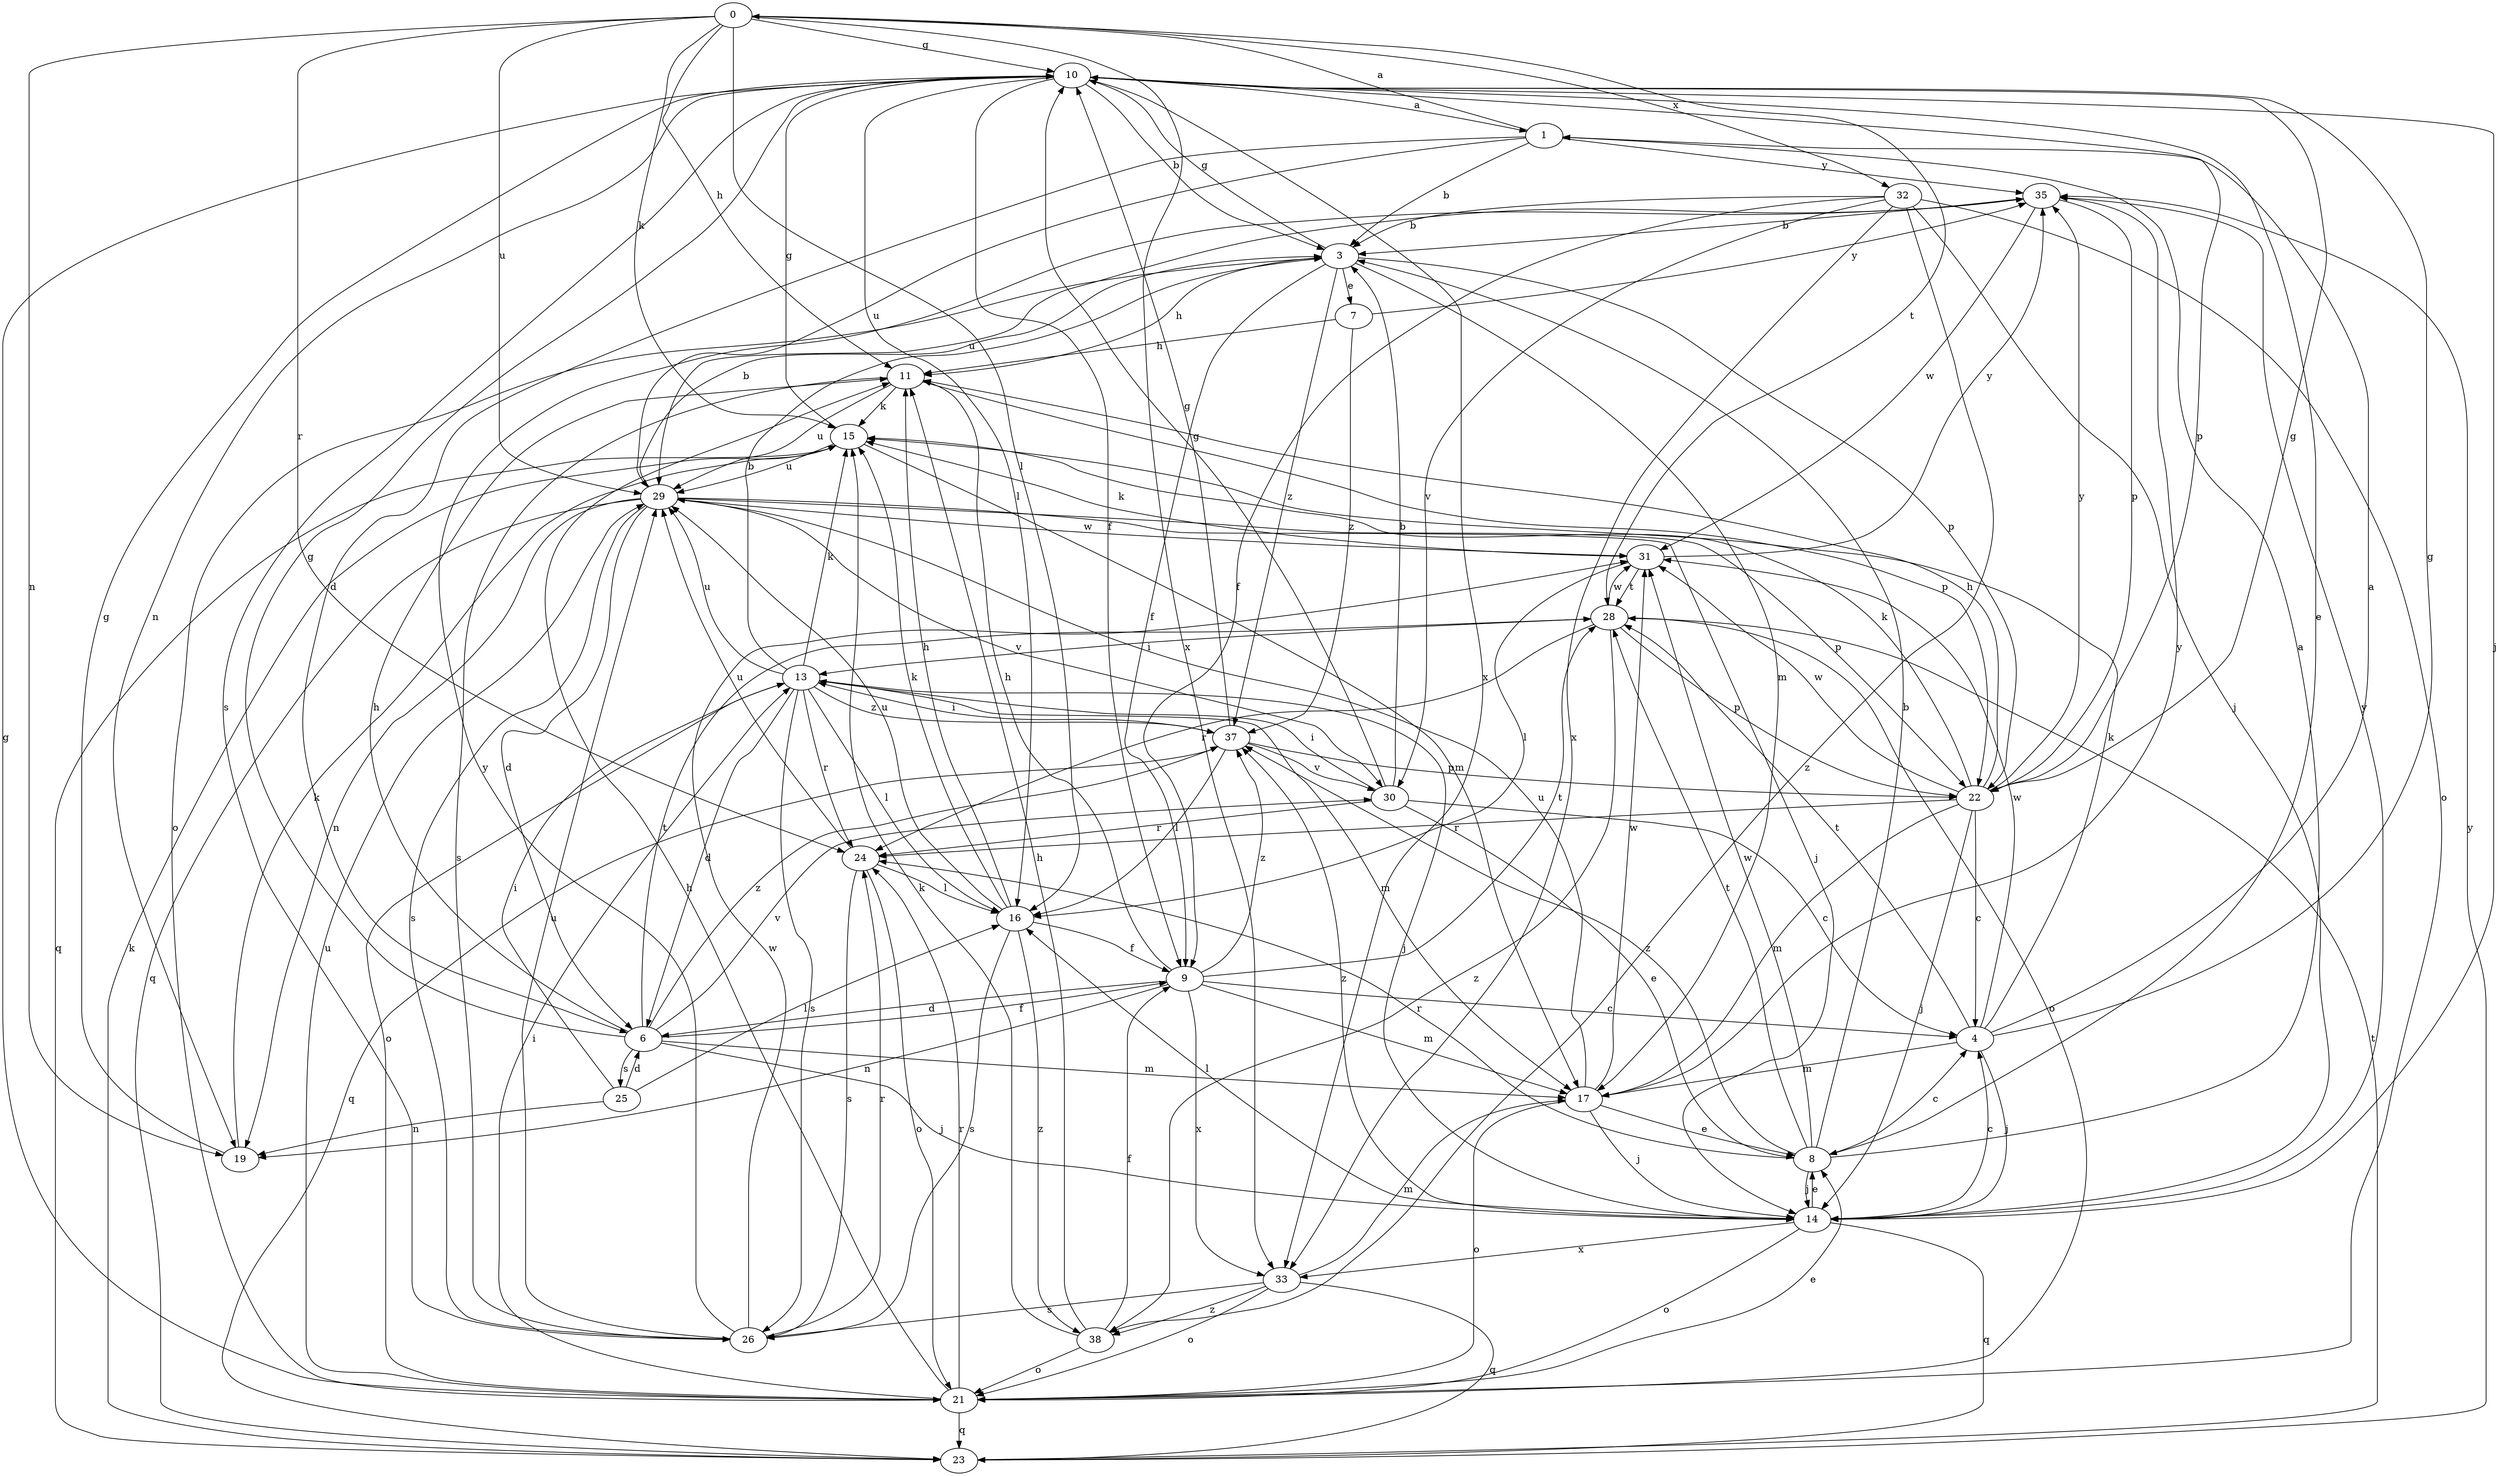 strict digraph  {
0;
1;
3;
4;
6;
7;
8;
9;
10;
11;
13;
14;
15;
16;
17;
19;
21;
22;
23;
24;
25;
26;
28;
29;
30;
31;
32;
33;
35;
37;
38;
0 -> 10  [label=g];
0 -> 11  [label=h];
0 -> 15  [label=k];
0 -> 16  [label=l];
0 -> 19  [label=n];
0 -> 24  [label=r];
0 -> 28  [label=t];
0 -> 29  [label=u];
0 -> 32  [label=x];
0 -> 33  [label=x];
1 -> 0  [label=a];
1 -> 3  [label=b];
1 -> 6  [label=d];
1 -> 29  [label=u];
1 -> 35  [label=y];
3 -> 7  [label=e];
3 -> 9  [label=f];
3 -> 10  [label=g];
3 -> 11  [label=h];
3 -> 17  [label=m];
3 -> 21  [label=o];
3 -> 22  [label=p];
3 -> 37  [label=z];
4 -> 1  [label=a];
4 -> 10  [label=g];
4 -> 14  [label=j];
4 -> 15  [label=k];
4 -> 17  [label=m];
4 -> 28  [label=t];
4 -> 31  [label=w];
6 -> 9  [label=f];
6 -> 10  [label=g];
6 -> 11  [label=h];
6 -> 14  [label=j];
6 -> 17  [label=m];
6 -> 25  [label=s];
6 -> 28  [label=t];
6 -> 30  [label=v];
6 -> 37  [label=z];
7 -> 11  [label=h];
7 -> 35  [label=y];
7 -> 37  [label=z];
8 -> 1  [label=a];
8 -> 3  [label=b];
8 -> 4  [label=c];
8 -> 14  [label=j];
8 -> 24  [label=r];
8 -> 28  [label=t];
8 -> 31  [label=w];
8 -> 37  [label=z];
9 -> 4  [label=c];
9 -> 6  [label=d];
9 -> 11  [label=h];
9 -> 17  [label=m];
9 -> 19  [label=n];
9 -> 28  [label=t];
9 -> 33  [label=x];
9 -> 37  [label=z];
10 -> 1  [label=a];
10 -> 3  [label=b];
10 -> 8  [label=e];
10 -> 9  [label=f];
10 -> 14  [label=j];
10 -> 16  [label=l];
10 -> 19  [label=n];
10 -> 22  [label=p];
10 -> 26  [label=s];
10 -> 33  [label=x];
11 -> 15  [label=k];
11 -> 22  [label=p];
11 -> 26  [label=s];
11 -> 29  [label=u];
13 -> 3  [label=b];
13 -> 6  [label=d];
13 -> 14  [label=j];
13 -> 15  [label=k];
13 -> 16  [label=l];
13 -> 17  [label=m];
13 -> 21  [label=o];
13 -> 24  [label=r];
13 -> 26  [label=s];
13 -> 29  [label=u];
13 -> 37  [label=z];
14 -> 4  [label=c];
14 -> 8  [label=e];
14 -> 16  [label=l];
14 -> 21  [label=o];
14 -> 23  [label=q];
14 -> 33  [label=x];
14 -> 35  [label=y];
14 -> 37  [label=z];
15 -> 10  [label=g];
15 -> 17  [label=m];
15 -> 23  [label=q];
15 -> 29  [label=u];
16 -> 9  [label=f];
16 -> 11  [label=h];
16 -> 15  [label=k];
16 -> 26  [label=s];
16 -> 29  [label=u];
16 -> 38  [label=z];
17 -> 8  [label=e];
17 -> 14  [label=j];
17 -> 21  [label=o];
17 -> 29  [label=u];
17 -> 31  [label=w];
17 -> 35  [label=y];
19 -> 10  [label=g];
19 -> 15  [label=k];
21 -> 8  [label=e];
21 -> 10  [label=g];
21 -> 11  [label=h];
21 -> 13  [label=i];
21 -> 23  [label=q];
21 -> 24  [label=r];
21 -> 29  [label=u];
22 -> 4  [label=c];
22 -> 10  [label=g];
22 -> 11  [label=h];
22 -> 14  [label=j];
22 -> 15  [label=k];
22 -> 17  [label=m];
22 -> 24  [label=r];
22 -> 31  [label=w];
22 -> 35  [label=y];
23 -> 15  [label=k];
23 -> 28  [label=t];
23 -> 35  [label=y];
24 -> 16  [label=l];
24 -> 21  [label=o];
24 -> 26  [label=s];
24 -> 29  [label=u];
25 -> 6  [label=d];
25 -> 13  [label=i];
25 -> 16  [label=l];
25 -> 19  [label=n];
26 -> 24  [label=r];
26 -> 29  [label=u];
26 -> 31  [label=w];
26 -> 35  [label=y];
28 -> 13  [label=i];
28 -> 21  [label=o];
28 -> 22  [label=p];
28 -> 24  [label=r];
28 -> 31  [label=w];
28 -> 38  [label=z];
29 -> 3  [label=b];
29 -> 6  [label=d];
29 -> 14  [label=j];
29 -> 19  [label=n];
29 -> 22  [label=p];
29 -> 23  [label=q];
29 -> 26  [label=s];
29 -> 30  [label=v];
29 -> 31  [label=w];
30 -> 3  [label=b];
30 -> 4  [label=c];
30 -> 8  [label=e];
30 -> 10  [label=g];
30 -> 13  [label=i];
30 -> 24  [label=r];
31 -> 15  [label=k];
31 -> 16  [label=l];
31 -> 28  [label=t];
31 -> 35  [label=y];
32 -> 3  [label=b];
32 -> 9  [label=f];
32 -> 14  [label=j];
32 -> 21  [label=o];
32 -> 30  [label=v];
32 -> 33  [label=x];
32 -> 38  [label=z];
33 -> 17  [label=m];
33 -> 21  [label=o];
33 -> 23  [label=q];
33 -> 26  [label=s];
33 -> 38  [label=z];
35 -> 3  [label=b];
35 -> 22  [label=p];
35 -> 29  [label=u];
35 -> 31  [label=w];
37 -> 10  [label=g];
37 -> 13  [label=i];
37 -> 16  [label=l];
37 -> 22  [label=p];
37 -> 23  [label=q];
37 -> 30  [label=v];
38 -> 9  [label=f];
38 -> 11  [label=h];
38 -> 15  [label=k];
38 -> 21  [label=o];
}
